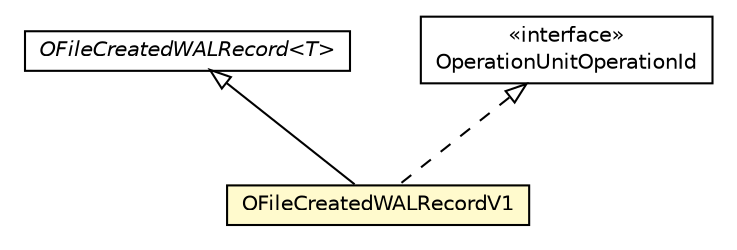 #!/usr/local/bin/dot
#
# Class diagram 
# Generated by UMLGraph version R5_6-24-gf6e263 (http://www.umlgraph.org/)
#

digraph G {
	edge [fontname="Helvetica",fontsize=10,labelfontname="Helvetica",labelfontsize=10];
	node [fontname="Helvetica",fontsize=10,shape=plaintext];
	nodesep=0.25;
	ranksep=0.5;
	// com.orientechnologies.orient.core.storage.impl.local.paginated.wal.OFileCreatedWALRecord<T>
	c3343458 [label=<<table title="com.orientechnologies.orient.core.storage.impl.local.paginated.wal.OFileCreatedWALRecord" border="0" cellborder="1" cellspacing="0" cellpadding="2" port="p" href="./OFileCreatedWALRecord.html">
		<tr><td><table border="0" cellspacing="0" cellpadding="1">
<tr><td align="center" balign="center"><font face="Helvetica-Oblique"> OFileCreatedWALRecord&lt;T&gt; </font></td></tr>
		</table></td></tr>
		</table>>, URL="./OFileCreatedWALRecord.html", fontname="Helvetica", fontcolor="black", fontsize=10.0];
	// com.orientechnologies.orient.core.storage.impl.local.paginated.wal.OperationUnitOperationId
	c3343466 [label=<<table title="com.orientechnologies.orient.core.storage.impl.local.paginated.wal.OperationUnitOperationId" border="0" cellborder="1" cellspacing="0" cellpadding="2" port="p" href="./OperationUnitOperationId.html">
		<tr><td><table border="0" cellspacing="0" cellpadding="1">
<tr><td align="center" balign="center"> &#171;interface&#187; </td></tr>
<tr><td align="center" balign="center"> OperationUnitOperationId </td></tr>
		</table></td></tr>
		</table>>, URL="./OperationUnitOperationId.html", fontname="Helvetica", fontcolor="black", fontsize=10.0];
	// com.orientechnologies.orient.core.storage.impl.local.paginated.wal.OFileCreatedWALRecordV1
	c3343471 [label=<<table title="com.orientechnologies.orient.core.storage.impl.local.paginated.wal.OFileCreatedWALRecordV1" border="0" cellborder="1" cellspacing="0" cellpadding="2" port="p" bgcolor="lemonChiffon" href="./OFileCreatedWALRecordV1.html">
		<tr><td><table border="0" cellspacing="0" cellpadding="1">
<tr><td align="center" balign="center"> OFileCreatedWALRecordV1 </td></tr>
		</table></td></tr>
		</table>>, URL="./OFileCreatedWALRecordV1.html", fontname="Helvetica", fontcolor="black", fontsize=10.0];
	//com.orientechnologies.orient.core.storage.impl.local.paginated.wal.OFileCreatedWALRecordV1 extends com.orientechnologies.orient.core.storage.impl.local.paginated.wal.OFileCreatedWALRecord<com.orientechnologies.orient.core.storage.impl.local.paginated.wal.OOperationUnitId>
	c3343458:p -> c3343471:p [dir=back,arrowtail=empty];
	//com.orientechnologies.orient.core.storage.impl.local.paginated.wal.OFileCreatedWALRecordV1 implements com.orientechnologies.orient.core.storage.impl.local.paginated.wal.OperationUnitOperationId
	c3343466:p -> c3343471:p [dir=back,arrowtail=empty,style=dashed];
}

